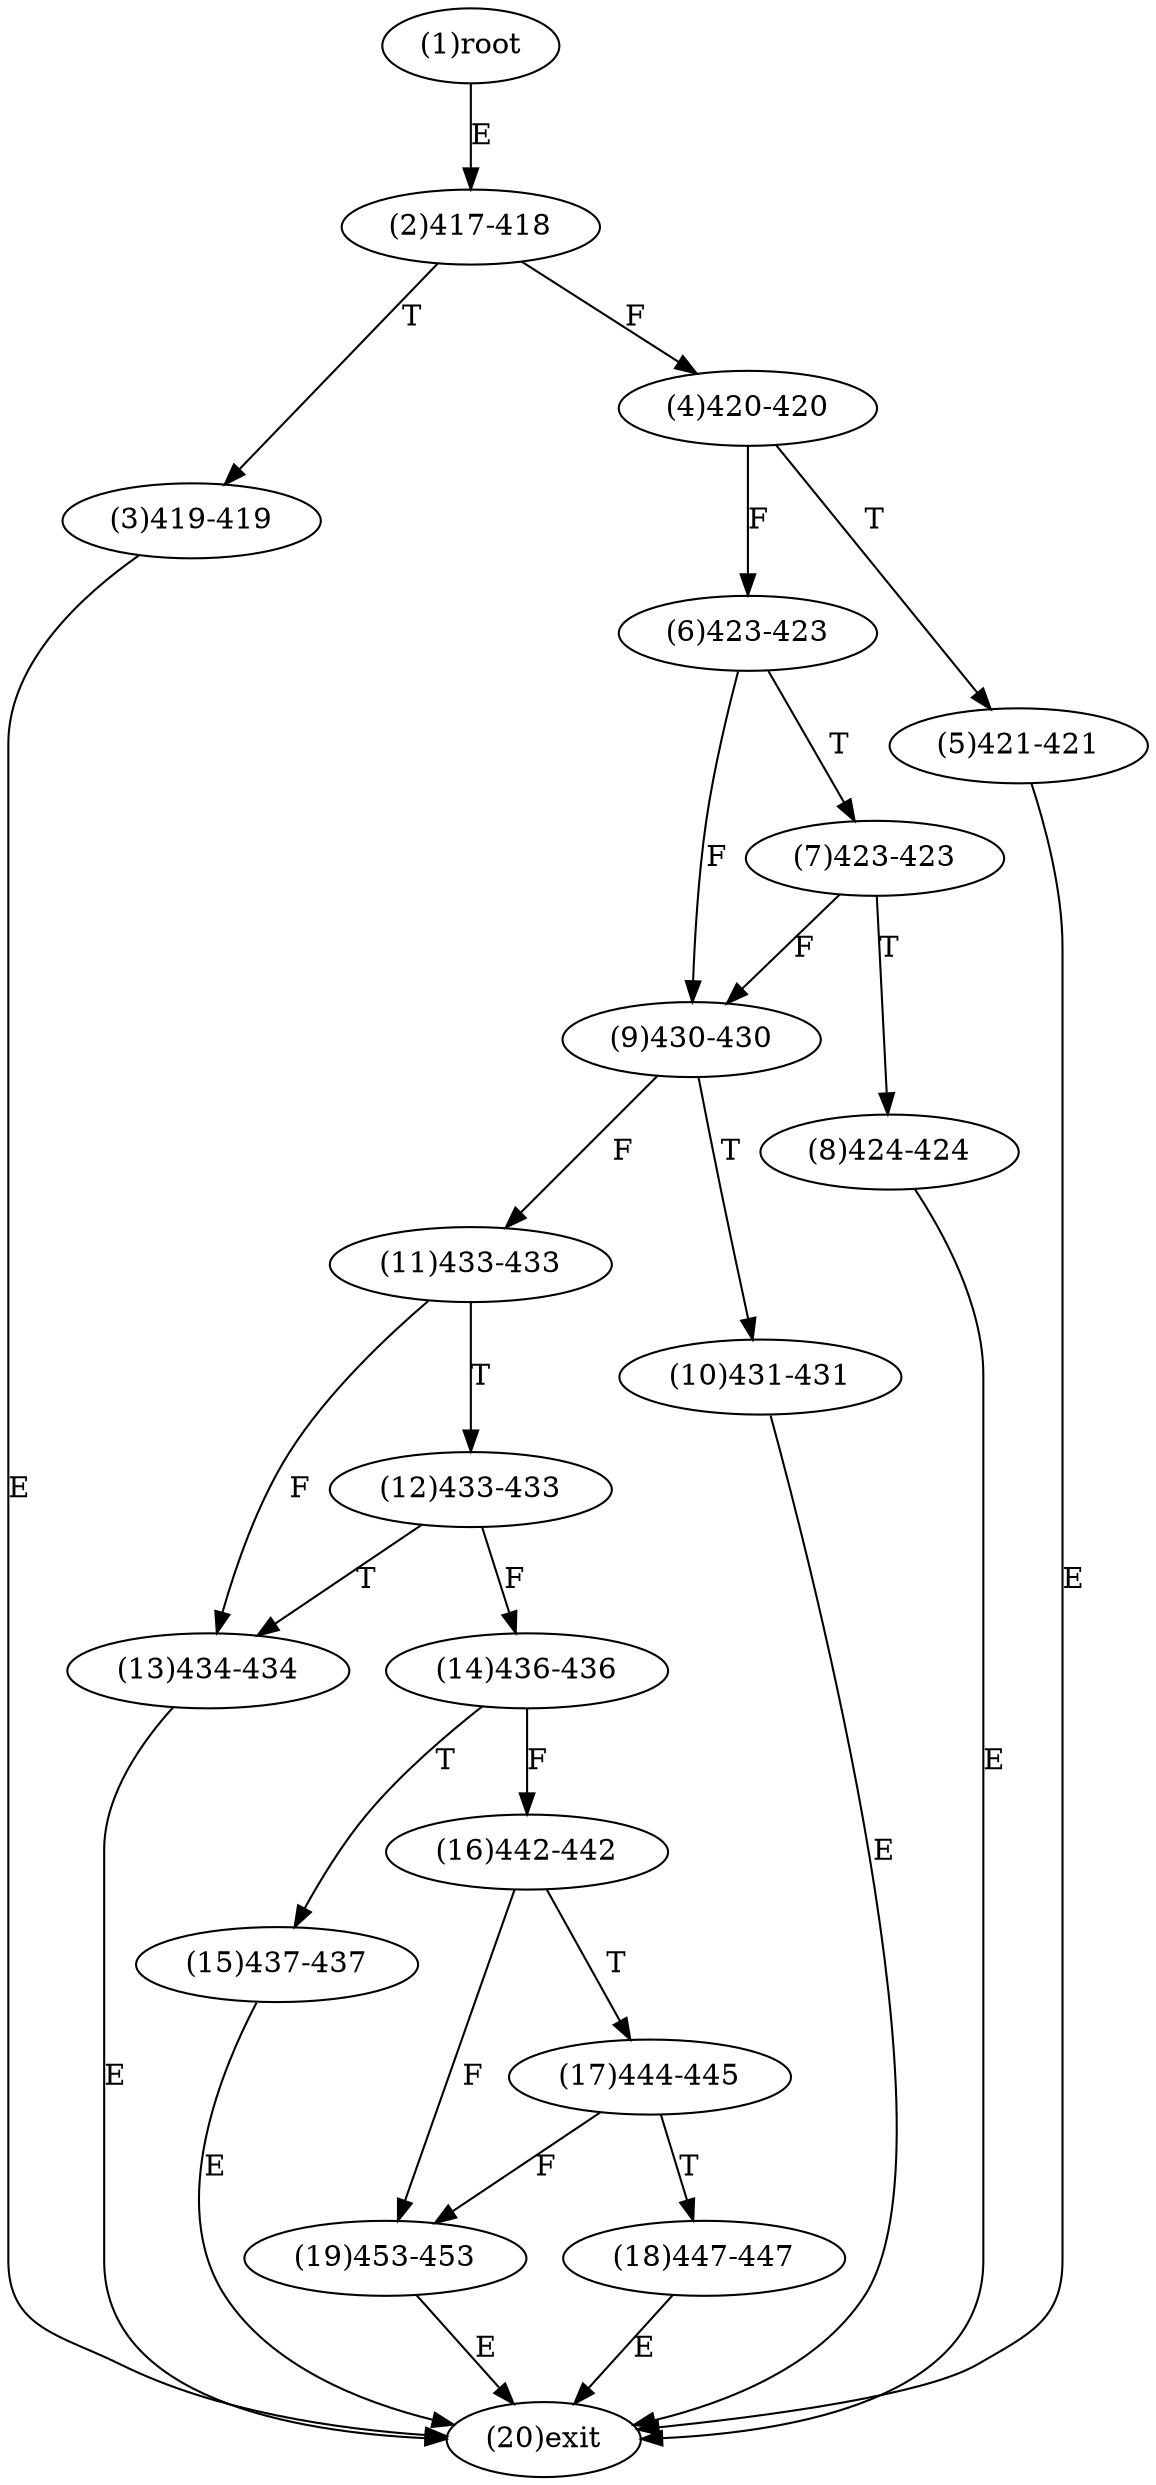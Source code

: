 digraph "" { 
1[ label="(1)root"];
2[ label="(2)417-418"];
3[ label="(3)419-419"];
4[ label="(4)420-420"];
5[ label="(5)421-421"];
6[ label="(6)423-423"];
7[ label="(7)423-423"];
8[ label="(8)424-424"];
9[ label="(9)430-430"];
10[ label="(10)431-431"];
11[ label="(11)433-433"];
12[ label="(12)433-433"];
13[ label="(13)434-434"];
14[ label="(14)436-436"];
15[ label="(15)437-437"];
17[ label="(17)444-445"];
16[ label="(16)442-442"];
19[ label="(19)453-453"];
18[ label="(18)447-447"];
20[ label="(20)exit"];
1->2[ label="E"];
2->4[ label="F"];
2->3[ label="T"];
3->20[ label="E"];
4->6[ label="F"];
4->5[ label="T"];
5->20[ label="E"];
6->9[ label="F"];
6->7[ label="T"];
7->9[ label="F"];
7->8[ label="T"];
8->20[ label="E"];
9->11[ label="F"];
9->10[ label="T"];
10->20[ label="E"];
11->13[ label="F"];
11->12[ label="T"];
12->14[ label="F"];
12->13[ label="T"];
13->20[ label="E"];
14->16[ label="F"];
14->15[ label="T"];
15->20[ label="E"];
16->19[ label="F"];
16->17[ label="T"];
17->19[ label="F"];
17->18[ label="T"];
18->20[ label="E"];
19->20[ label="E"];
}